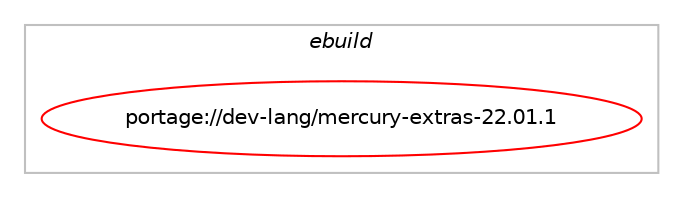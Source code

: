digraph prolog {

# *************
# Graph options
# *************

newrank=true;
concentrate=true;
compound=true;
graph [rankdir=LR,fontname=Helvetica,fontsize=10,ranksep=1.5];#, ranksep=2.5, nodesep=0.2];
edge  [arrowhead=vee];
node  [fontname=Helvetica,fontsize=10];

# **********
# The ebuild
# **********

subgraph cluster_leftcol {
color=gray;
label=<<i>ebuild</i>>;
id [label="portage://dev-lang/mercury-extras-22.01.1", color=red, width=4, href="../dev-lang/mercury-extras-22.01.1.svg"];
}

# ****************
# The dependencies
# ****************

subgraph cluster_midcol {
color=gray;
label=<<i>dependencies</i>>;
subgraph cluster_compile {
fillcolor="#eeeeee";
style=filled;
label=<<i>compile</i>>;
# *** BEGIN UNKNOWN DEPENDENCY TYPE (TODO) ***
# id -> equal(use_conditional_group(positive,X,portage://dev-lang/mercury-extras-22.01.1,[package_dependency(portage://dev-lang/mercury-extras-22.01.1,install,no,x11-libs,libX11,none,[,,],[],[])]))
# *** END UNKNOWN DEPENDENCY TYPE (TODO) ***

# *** BEGIN UNKNOWN DEPENDENCY TYPE (TODO) ***
# id -> equal(use_conditional_group(positive,cairo,portage://dev-lang/mercury-extras-22.01.1,[package_dependency(portage://dev-lang/mercury-extras-22.01.1,install,no,x11-libs,cairo,greaterequal,[1.10.0,,,1.10.0],[],[])]))
# *** END UNKNOWN DEPENDENCY TYPE (TODO) ***

# *** BEGIN UNKNOWN DEPENDENCY TYPE (TODO) ***
# id -> equal(use_conditional_group(positive,glut,portage://dev-lang/mercury-extras-22.01.1,[package_dependency(portage://dev-lang/mercury-extras-22.01.1,install,no,media-libs,freeglut,none,[,,],[],[])]))
# *** END UNKNOWN DEPENDENCY TYPE (TODO) ***

# *** BEGIN UNKNOWN DEPENDENCY TYPE (TODO) ***
# id -> equal(use_conditional_group(positive,gmp,portage://dev-lang/mercury-extras-22.01.1,[package_dependency(portage://dev-lang/mercury-extras-22.01.1,install,no,dev-libs,gmp,none,[,,],[slot(0)],[])]))
# *** END UNKNOWN DEPENDENCY TYPE (TODO) ***

# *** BEGIN UNKNOWN DEPENDENCY TYPE (TODO) ***
# id -> equal(use_conditional_group(positive,iodbc,portage://dev-lang/mercury-extras-22.01.1,[package_dependency(portage://dev-lang/mercury-extras-22.01.1,install,no,dev-db,libiodbc,none,[,,],[],[])]))
# *** END UNKNOWN DEPENDENCY TYPE (TODO) ***

# *** BEGIN UNKNOWN DEPENDENCY TYPE (TODO) ***
# id -> equal(use_conditional_group(positive,ncurses,portage://dev-lang/mercury-extras-22.01.1,[package_dependency(portage://dev-lang/mercury-extras-22.01.1,install,no,sys-libs,ncurses,none,[,,],any_same_slot,[])]))
# *** END UNKNOWN DEPENDENCY TYPE (TODO) ***

# *** BEGIN UNKNOWN DEPENDENCY TYPE (TODO) ***
# id -> equal(use_conditional_group(positive,odbc,portage://dev-lang/mercury-extras-22.01.1,[package_dependency(portage://dev-lang/mercury-extras-22.01.1,install,no,dev-db,unixODBC,none,[,,],[],[])]))
# *** END UNKNOWN DEPENDENCY TYPE (TODO) ***

# *** BEGIN UNKNOWN DEPENDENCY TYPE (TODO) ***
# id -> equal(use_conditional_group(positive,opengl,portage://dev-lang/mercury-extras-22.01.1,[package_dependency(portage://dev-lang/mercury-extras-22.01.1,install,no,virtual,opengl,none,[,,],[],[]),package_dependency(portage://dev-lang/mercury-extras-22.01.1,install,no,virtual,glu,none,[,,],[],[])]))
# *** END UNKNOWN DEPENDENCY TYPE (TODO) ***

# *** BEGIN UNKNOWN DEPENDENCY TYPE (TODO) ***
# id -> equal(use_conditional_group(positive,tk,portage://dev-lang/mercury-extras-22.01.1,[package_dependency(portage://dev-lang/mercury-extras-22.01.1,install,no,dev-lang,tcl,none,[,,],[slot(0)],[]),package_dependency(portage://dev-lang/mercury-extras-22.01.1,install,no,dev-lang,tk,none,[,,],[slot(0)],[])]))
# *** END UNKNOWN DEPENDENCY TYPE (TODO) ***

# *** BEGIN UNKNOWN DEPENDENCY TYPE (TODO) ***
# id -> equal(use_conditional_group(positive,tommath,portage://dev-lang/mercury-extras-22.01.1,[package_dependency(portage://dev-lang/mercury-extras-22.01.1,install,no,dev-libs,libtommath,none,[,,],[],[])]))
# *** END UNKNOWN DEPENDENCY TYPE (TODO) ***

# *** BEGIN UNKNOWN DEPENDENCY TYPE (TODO) ***
# id -> equal(package_dependency(portage://dev-lang/mercury-extras-22.01.1,install,no,dev-lang,mercury,tilde,[22.01.1,,,22.01.1],[],[]))
# *** END UNKNOWN DEPENDENCY TYPE (TODO) ***

}
subgraph cluster_compileandrun {
fillcolor="#eeeeee";
style=filled;
label=<<i>compile and run</i>>;
}
subgraph cluster_run {
fillcolor="#eeeeee";
style=filled;
label=<<i>run</i>>;
# *** BEGIN UNKNOWN DEPENDENCY TYPE (TODO) ***
# id -> equal(use_conditional_group(positive,X,portage://dev-lang/mercury-extras-22.01.1,[package_dependency(portage://dev-lang/mercury-extras-22.01.1,run,no,x11-libs,libX11,none,[,,],[],[])]))
# *** END UNKNOWN DEPENDENCY TYPE (TODO) ***

# *** BEGIN UNKNOWN DEPENDENCY TYPE (TODO) ***
# id -> equal(use_conditional_group(positive,cairo,portage://dev-lang/mercury-extras-22.01.1,[package_dependency(portage://dev-lang/mercury-extras-22.01.1,run,no,x11-libs,cairo,greaterequal,[1.10.0,,,1.10.0],[],[])]))
# *** END UNKNOWN DEPENDENCY TYPE (TODO) ***

# *** BEGIN UNKNOWN DEPENDENCY TYPE (TODO) ***
# id -> equal(use_conditional_group(positive,glut,portage://dev-lang/mercury-extras-22.01.1,[package_dependency(portage://dev-lang/mercury-extras-22.01.1,run,no,media-libs,freeglut,none,[,,],[],[])]))
# *** END UNKNOWN DEPENDENCY TYPE (TODO) ***

# *** BEGIN UNKNOWN DEPENDENCY TYPE (TODO) ***
# id -> equal(use_conditional_group(positive,gmp,portage://dev-lang/mercury-extras-22.01.1,[package_dependency(portage://dev-lang/mercury-extras-22.01.1,run,no,dev-libs,gmp,none,[,,],[slot(0)],[])]))
# *** END UNKNOWN DEPENDENCY TYPE (TODO) ***

# *** BEGIN UNKNOWN DEPENDENCY TYPE (TODO) ***
# id -> equal(use_conditional_group(positive,iodbc,portage://dev-lang/mercury-extras-22.01.1,[package_dependency(portage://dev-lang/mercury-extras-22.01.1,run,no,dev-db,libiodbc,none,[,,],[],[])]))
# *** END UNKNOWN DEPENDENCY TYPE (TODO) ***

# *** BEGIN UNKNOWN DEPENDENCY TYPE (TODO) ***
# id -> equal(use_conditional_group(positive,ncurses,portage://dev-lang/mercury-extras-22.01.1,[package_dependency(portage://dev-lang/mercury-extras-22.01.1,run,no,sys-libs,ncurses,none,[,,],any_same_slot,[])]))
# *** END UNKNOWN DEPENDENCY TYPE (TODO) ***

# *** BEGIN UNKNOWN DEPENDENCY TYPE (TODO) ***
# id -> equal(use_conditional_group(positive,odbc,portage://dev-lang/mercury-extras-22.01.1,[package_dependency(portage://dev-lang/mercury-extras-22.01.1,run,no,dev-db,unixODBC,none,[,,],[],[])]))
# *** END UNKNOWN DEPENDENCY TYPE (TODO) ***

# *** BEGIN UNKNOWN DEPENDENCY TYPE (TODO) ***
# id -> equal(use_conditional_group(positive,opengl,portage://dev-lang/mercury-extras-22.01.1,[package_dependency(portage://dev-lang/mercury-extras-22.01.1,run,no,virtual,opengl,none,[,,],[],[]),package_dependency(portage://dev-lang/mercury-extras-22.01.1,run,no,virtual,glu,none,[,,],[],[])]))
# *** END UNKNOWN DEPENDENCY TYPE (TODO) ***

# *** BEGIN UNKNOWN DEPENDENCY TYPE (TODO) ***
# id -> equal(use_conditional_group(positive,tk,portage://dev-lang/mercury-extras-22.01.1,[package_dependency(portage://dev-lang/mercury-extras-22.01.1,run,no,dev-lang,tcl,none,[,,],[slot(0)],[]),package_dependency(portage://dev-lang/mercury-extras-22.01.1,run,no,dev-lang,tk,none,[,,],[slot(0)],[])]))
# *** END UNKNOWN DEPENDENCY TYPE (TODO) ***

# *** BEGIN UNKNOWN DEPENDENCY TYPE (TODO) ***
# id -> equal(use_conditional_group(positive,tommath,portage://dev-lang/mercury-extras-22.01.1,[package_dependency(portage://dev-lang/mercury-extras-22.01.1,run,no,dev-libs,libtommath,none,[,,],[],[])]))
# *** END UNKNOWN DEPENDENCY TYPE (TODO) ***

# *** BEGIN UNKNOWN DEPENDENCY TYPE (TODO) ***
# id -> equal(package_dependency(portage://dev-lang/mercury-extras-22.01.1,run,no,dev-lang,mercury,tilde,[22.01.1,,,22.01.1],[],[]))
# *** END UNKNOWN DEPENDENCY TYPE (TODO) ***

}
}

# **************
# The candidates
# **************

subgraph cluster_choices {
rank=same;
color=gray;
label=<<i>candidates</i>>;

}

}
